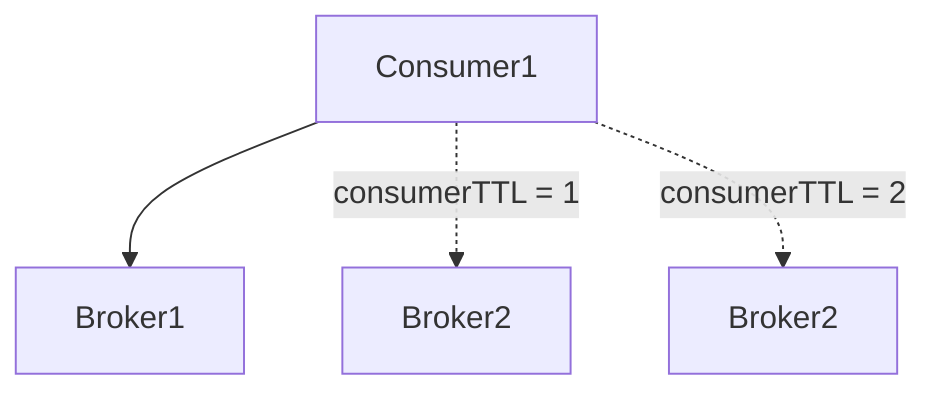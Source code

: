 graph TD
    C1[Consumer1]
    C1-->B1[Broker1];
    C1-. consumerTTL = 1 .->B2[Broker2]
    C1-. consumerTTL = 2 .->B3[Broker2]